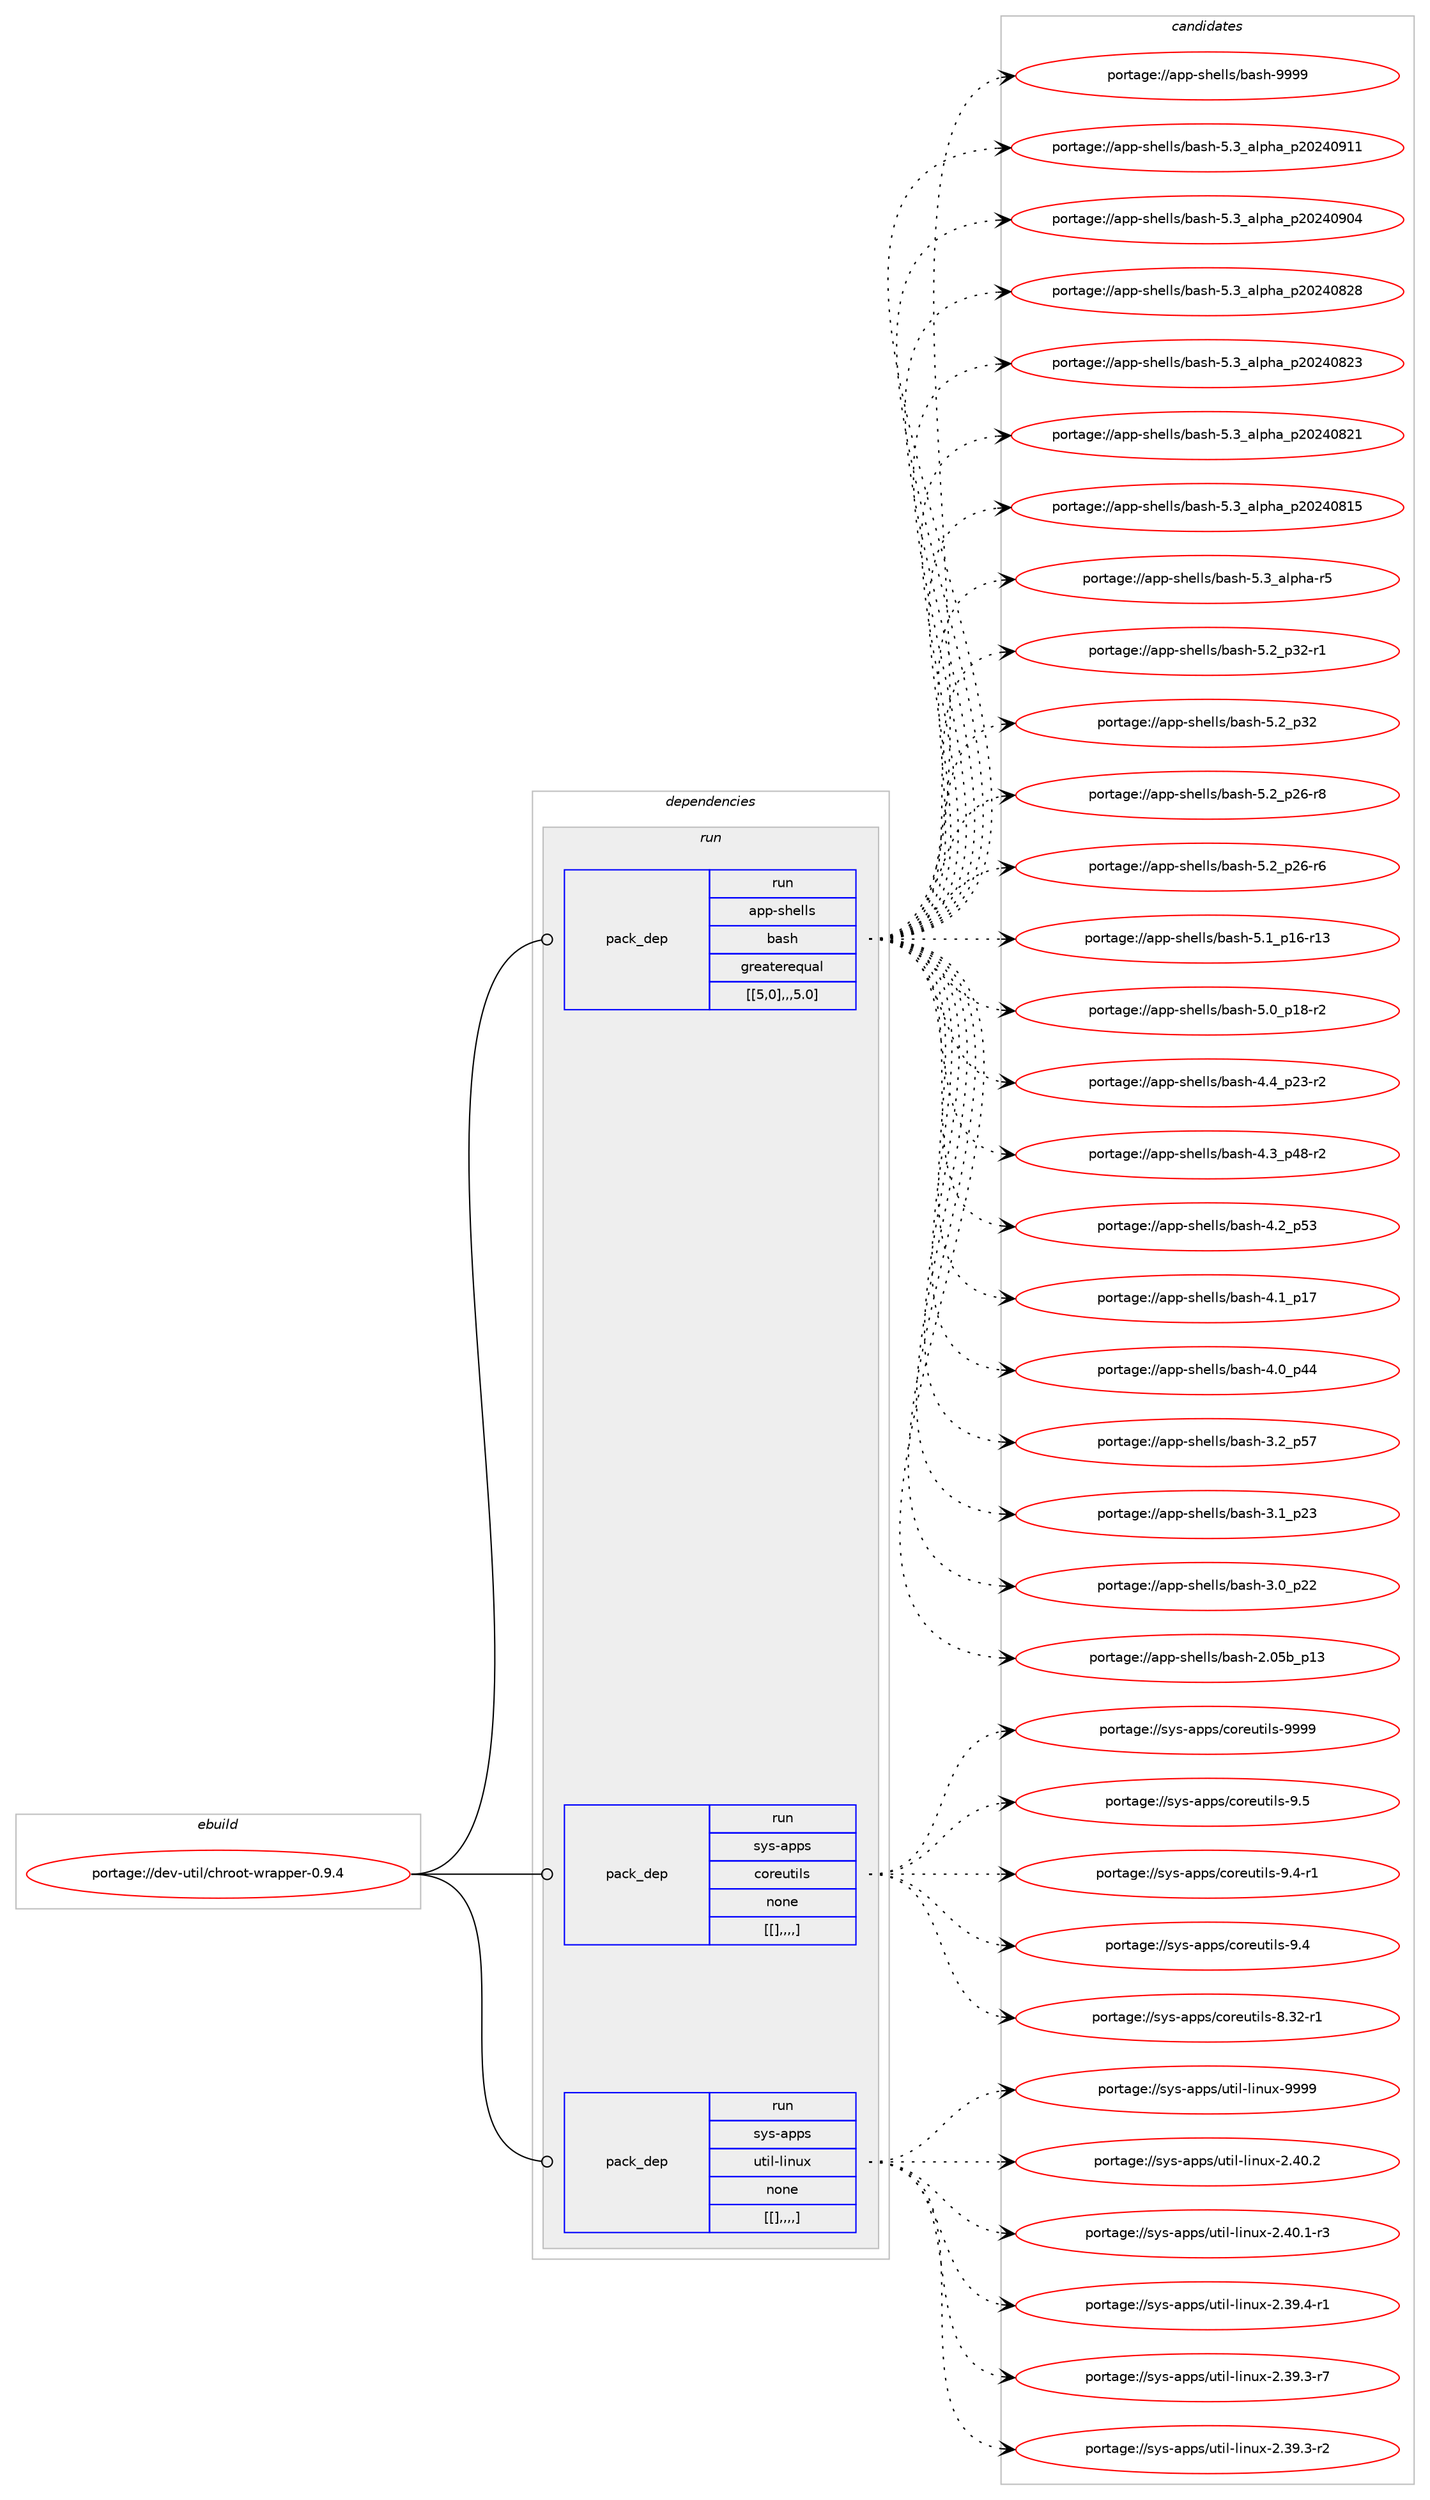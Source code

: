 digraph prolog {

# *************
# Graph options
# *************

newrank=true;
concentrate=true;
compound=true;
graph [rankdir=LR,fontname=Helvetica,fontsize=10,ranksep=1.5];#, ranksep=2.5, nodesep=0.2];
edge  [arrowhead=vee];
node  [fontname=Helvetica,fontsize=10];

# **********
# The ebuild
# **********

subgraph cluster_leftcol {
color=gray;
label=<<i>ebuild</i>>;
id [label="portage://dev-util/chroot-wrapper-0.9.4", color=red, width=4, href="../dev-util/chroot-wrapper-0.9.4.svg"];
}

# ****************
# The dependencies
# ****************

subgraph cluster_midcol {
color=gray;
label=<<i>dependencies</i>>;
subgraph cluster_compile {
fillcolor="#eeeeee";
style=filled;
label=<<i>compile</i>>;
}
subgraph cluster_compileandrun {
fillcolor="#eeeeee";
style=filled;
label=<<i>compile and run</i>>;
}
subgraph cluster_run {
fillcolor="#eeeeee";
style=filled;
label=<<i>run</i>>;
subgraph pack152775 {
dependency215429 [label=<<TABLE BORDER="0" CELLBORDER="1" CELLSPACING="0" CELLPADDING="4" WIDTH="220"><TR><TD ROWSPAN="6" CELLPADDING="30">pack_dep</TD></TR><TR><TD WIDTH="110">run</TD></TR><TR><TD>app-shells</TD></TR><TR><TD>bash</TD></TR><TR><TD>greaterequal</TD></TR><TR><TD>[[5,0],,,5.0]</TD></TR></TABLE>>, shape=none, color=blue];
}
id:e -> dependency215429:w [weight=20,style="solid",arrowhead="odot"];
subgraph pack152776 {
dependency215430 [label=<<TABLE BORDER="0" CELLBORDER="1" CELLSPACING="0" CELLPADDING="4" WIDTH="220"><TR><TD ROWSPAN="6" CELLPADDING="30">pack_dep</TD></TR><TR><TD WIDTH="110">run</TD></TR><TR><TD>sys-apps</TD></TR><TR><TD>coreutils</TD></TR><TR><TD>none</TD></TR><TR><TD>[[],,,,]</TD></TR></TABLE>>, shape=none, color=blue];
}
id:e -> dependency215430:w [weight=20,style="solid",arrowhead="odot"];
subgraph pack152777 {
dependency215431 [label=<<TABLE BORDER="0" CELLBORDER="1" CELLSPACING="0" CELLPADDING="4" WIDTH="220"><TR><TD ROWSPAN="6" CELLPADDING="30">pack_dep</TD></TR><TR><TD WIDTH="110">run</TD></TR><TR><TD>sys-apps</TD></TR><TR><TD>util-linux</TD></TR><TR><TD>none</TD></TR><TR><TD>[[],,,,]</TD></TR></TABLE>>, shape=none, color=blue];
}
id:e -> dependency215431:w [weight=20,style="solid",arrowhead="odot"];
}
}

# **************
# The candidates
# **************

subgraph cluster_choices {
rank=same;
color=gray;
label=<<i>candidates</i>>;

subgraph choice152775 {
color=black;
nodesep=1;
choice97112112451151041011081081154798971151044557575757 [label="portage://app-shells/bash-9999", color=red, width=4,href="../app-shells/bash-9999.svg"];
choice971121124511510410110810811547989711510445534651959710811210497951125048505248574949 [label="portage://app-shells/bash-5.3_alpha_p20240911", color=red, width=4,href="../app-shells/bash-5.3_alpha_p20240911.svg"];
choice971121124511510410110810811547989711510445534651959710811210497951125048505248574852 [label="portage://app-shells/bash-5.3_alpha_p20240904", color=red, width=4,href="../app-shells/bash-5.3_alpha_p20240904.svg"];
choice971121124511510410110810811547989711510445534651959710811210497951125048505248565056 [label="portage://app-shells/bash-5.3_alpha_p20240828", color=red, width=4,href="../app-shells/bash-5.3_alpha_p20240828.svg"];
choice971121124511510410110810811547989711510445534651959710811210497951125048505248565051 [label="portage://app-shells/bash-5.3_alpha_p20240823", color=red, width=4,href="../app-shells/bash-5.3_alpha_p20240823.svg"];
choice971121124511510410110810811547989711510445534651959710811210497951125048505248565049 [label="portage://app-shells/bash-5.3_alpha_p20240821", color=red, width=4,href="../app-shells/bash-5.3_alpha_p20240821.svg"];
choice971121124511510410110810811547989711510445534651959710811210497951125048505248564953 [label="portage://app-shells/bash-5.3_alpha_p20240815", color=red, width=4,href="../app-shells/bash-5.3_alpha_p20240815.svg"];
choice9711211245115104101108108115479897115104455346519597108112104974511453 [label="portage://app-shells/bash-5.3_alpha-r5", color=red, width=4,href="../app-shells/bash-5.3_alpha-r5.svg"];
choice9711211245115104101108108115479897115104455346509511251504511449 [label="portage://app-shells/bash-5.2_p32-r1", color=red, width=4,href="../app-shells/bash-5.2_p32-r1.svg"];
choice971121124511510410110810811547989711510445534650951125150 [label="portage://app-shells/bash-5.2_p32", color=red, width=4,href="../app-shells/bash-5.2_p32.svg"];
choice9711211245115104101108108115479897115104455346509511250544511456 [label="portage://app-shells/bash-5.2_p26-r8", color=red, width=4,href="../app-shells/bash-5.2_p26-r8.svg"];
choice9711211245115104101108108115479897115104455346509511250544511454 [label="portage://app-shells/bash-5.2_p26-r6", color=red, width=4,href="../app-shells/bash-5.2_p26-r6.svg"];
choice971121124511510410110810811547989711510445534649951124954451144951 [label="portage://app-shells/bash-5.1_p16-r13", color=red, width=4,href="../app-shells/bash-5.1_p16-r13.svg"];
choice9711211245115104101108108115479897115104455346489511249564511450 [label="portage://app-shells/bash-5.0_p18-r2", color=red, width=4,href="../app-shells/bash-5.0_p18-r2.svg"];
choice9711211245115104101108108115479897115104455246529511250514511450 [label="portage://app-shells/bash-4.4_p23-r2", color=red, width=4,href="../app-shells/bash-4.4_p23-r2.svg"];
choice9711211245115104101108108115479897115104455246519511252564511450 [label="portage://app-shells/bash-4.3_p48-r2", color=red, width=4,href="../app-shells/bash-4.3_p48-r2.svg"];
choice971121124511510410110810811547989711510445524650951125351 [label="portage://app-shells/bash-4.2_p53", color=red, width=4,href="../app-shells/bash-4.2_p53.svg"];
choice971121124511510410110810811547989711510445524649951124955 [label="portage://app-shells/bash-4.1_p17", color=red, width=4,href="../app-shells/bash-4.1_p17.svg"];
choice971121124511510410110810811547989711510445524648951125252 [label="portage://app-shells/bash-4.0_p44", color=red, width=4,href="../app-shells/bash-4.0_p44.svg"];
choice971121124511510410110810811547989711510445514650951125355 [label="portage://app-shells/bash-3.2_p57", color=red, width=4,href="../app-shells/bash-3.2_p57.svg"];
choice971121124511510410110810811547989711510445514649951125051 [label="portage://app-shells/bash-3.1_p23", color=red, width=4,href="../app-shells/bash-3.1_p23.svg"];
choice971121124511510410110810811547989711510445514648951125050 [label="portage://app-shells/bash-3.0_p22", color=red, width=4,href="../app-shells/bash-3.0_p22.svg"];
choice9711211245115104101108108115479897115104455046485398951124951 [label="portage://app-shells/bash-2.05b_p13", color=red, width=4,href="../app-shells/bash-2.05b_p13.svg"];
dependency215429:e -> choice97112112451151041011081081154798971151044557575757:w [style=dotted,weight="100"];
dependency215429:e -> choice971121124511510410110810811547989711510445534651959710811210497951125048505248574949:w [style=dotted,weight="100"];
dependency215429:e -> choice971121124511510410110810811547989711510445534651959710811210497951125048505248574852:w [style=dotted,weight="100"];
dependency215429:e -> choice971121124511510410110810811547989711510445534651959710811210497951125048505248565056:w [style=dotted,weight="100"];
dependency215429:e -> choice971121124511510410110810811547989711510445534651959710811210497951125048505248565051:w [style=dotted,weight="100"];
dependency215429:e -> choice971121124511510410110810811547989711510445534651959710811210497951125048505248565049:w [style=dotted,weight="100"];
dependency215429:e -> choice971121124511510410110810811547989711510445534651959710811210497951125048505248564953:w [style=dotted,weight="100"];
dependency215429:e -> choice9711211245115104101108108115479897115104455346519597108112104974511453:w [style=dotted,weight="100"];
dependency215429:e -> choice9711211245115104101108108115479897115104455346509511251504511449:w [style=dotted,weight="100"];
dependency215429:e -> choice971121124511510410110810811547989711510445534650951125150:w [style=dotted,weight="100"];
dependency215429:e -> choice9711211245115104101108108115479897115104455346509511250544511456:w [style=dotted,weight="100"];
dependency215429:e -> choice9711211245115104101108108115479897115104455346509511250544511454:w [style=dotted,weight="100"];
dependency215429:e -> choice971121124511510410110810811547989711510445534649951124954451144951:w [style=dotted,weight="100"];
dependency215429:e -> choice9711211245115104101108108115479897115104455346489511249564511450:w [style=dotted,weight="100"];
dependency215429:e -> choice9711211245115104101108108115479897115104455246529511250514511450:w [style=dotted,weight="100"];
dependency215429:e -> choice9711211245115104101108108115479897115104455246519511252564511450:w [style=dotted,weight="100"];
dependency215429:e -> choice971121124511510410110810811547989711510445524650951125351:w [style=dotted,weight="100"];
dependency215429:e -> choice971121124511510410110810811547989711510445524649951124955:w [style=dotted,weight="100"];
dependency215429:e -> choice971121124511510410110810811547989711510445524648951125252:w [style=dotted,weight="100"];
dependency215429:e -> choice971121124511510410110810811547989711510445514650951125355:w [style=dotted,weight="100"];
dependency215429:e -> choice971121124511510410110810811547989711510445514649951125051:w [style=dotted,weight="100"];
dependency215429:e -> choice971121124511510410110810811547989711510445514648951125050:w [style=dotted,weight="100"];
dependency215429:e -> choice9711211245115104101108108115479897115104455046485398951124951:w [style=dotted,weight="100"];
}
subgraph choice152776 {
color=black;
nodesep=1;
choice115121115459711211211547991111141011171161051081154557575757 [label="portage://sys-apps/coreutils-9999", color=red, width=4,href="../sys-apps/coreutils-9999.svg"];
choice1151211154597112112115479911111410111711610510811545574653 [label="portage://sys-apps/coreutils-9.5", color=red, width=4,href="../sys-apps/coreutils-9.5.svg"];
choice11512111545971121121154799111114101117116105108115455746524511449 [label="portage://sys-apps/coreutils-9.4-r1", color=red, width=4,href="../sys-apps/coreutils-9.4-r1.svg"];
choice1151211154597112112115479911111410111711610510811545574652 [label="portage://sys-apps/coreutils-9.4", color=red, width=4,href="../sys-apps/coreutils-9.4.svg"];
choice1151211154597112112115479911111410111711610510811545564651504511449 [label="portage://sys-apps/coreutils-8.32-r1", color=red, width=4,href="../sys-apps/coreutils-8.32-r1.svg"];
dependency215430:e -> choice115121115459711211211547991111141011171161051081154557575757:w [style=dotted,weight="100"];
dependency215430:e -> choice1151211154597112112115479911111410111711610510811545574653:w [style=dotted,weight="100"];
dependency215430:e -> choice11512111545971121121154799111114101117116105108115455746524511449:w [style=dotted,weight="100"];
dependency215430:e -> choice1151211154597112112115479911111410111711610510811545574652:w [style=dotted,weight="100"];
dependency215430:e -> choice1151211154597112112115479911111410111711610510811545564651504511449:w [style=dotted,weight="100"];
}
subgraph choice152777 {
color=black;
nodesep=1;
choice115121115459711211211547117116105108451081051101171204557575757 [label="portage://sys-apps/util-linux-9999", color=red, width=4,href="../sys-apps/util-linux-9999.svg"];
choice1151211154597112112115471171161051084510810511011712045504652484650 [label="portage://sys-apps/util-linux-2.40.2", color=red, width=4,href="../sys-apps/util-linux-2.40.2.svg"];
choice11512111545971121121154711711610510845108105110117120455046524846494511451 [label="portage://sys-apps/util-linux-2.40.1-r3", color=red, width=4,href="../sys-apps/util-linux-2.40.1-r3.svg"];
choice11512111545971121121154711711610510845108105110117120455046515746524511449 [label="portage://sys-apps/util-linux-2.39.4-r1", color=red, width=4,href="../sys-apps/util-linux-2.39.4-r1.svg"];
choice11512111545971121121154711711610510845108105110117120455046515746514511455 [label="portage://sys-apps/util-linux-2.39.3-r7", color=red, width=4,href="../sys-apps/util-linux-2.39.3-r7.svg"];
choice11512111545971121121154711711610510845108105110117120455046515746514511450 [label="portage://sys-apps/util-linux-2.39.3-r2", color=red, width=4,href="../sys-apps/util-linux-2.39.3-r2.svg"];
dependency215431:e -> choice115121115459711211211547117116105108451081051101171204557575757:w [style=dotted,weight="100"];
dependency215431:e -> choice1151211154597112112115471171161051084510810511011712045504652484650:w [style=dotted,weight="100"];
dependency215431:e -> choice11512111545971121121154711711610510845108105110117120455046524846494511451:w [style=dotted,weight="100"];
dependency215431:e -> choice11512111545971121121154711711610510845108105110117120455046515746524511449:w [style=dotted,weight="100"];
dependency215431:e -> choice11512111545971121121154711711610510845108105110117120455046515746514511455:w [style=dotted,weight="100"];
dependency215431:e -> choice11512111545971121121154711711610510845108105110117120455046515746514511450:w [style=dotted,weight="100"];
}
}

}
